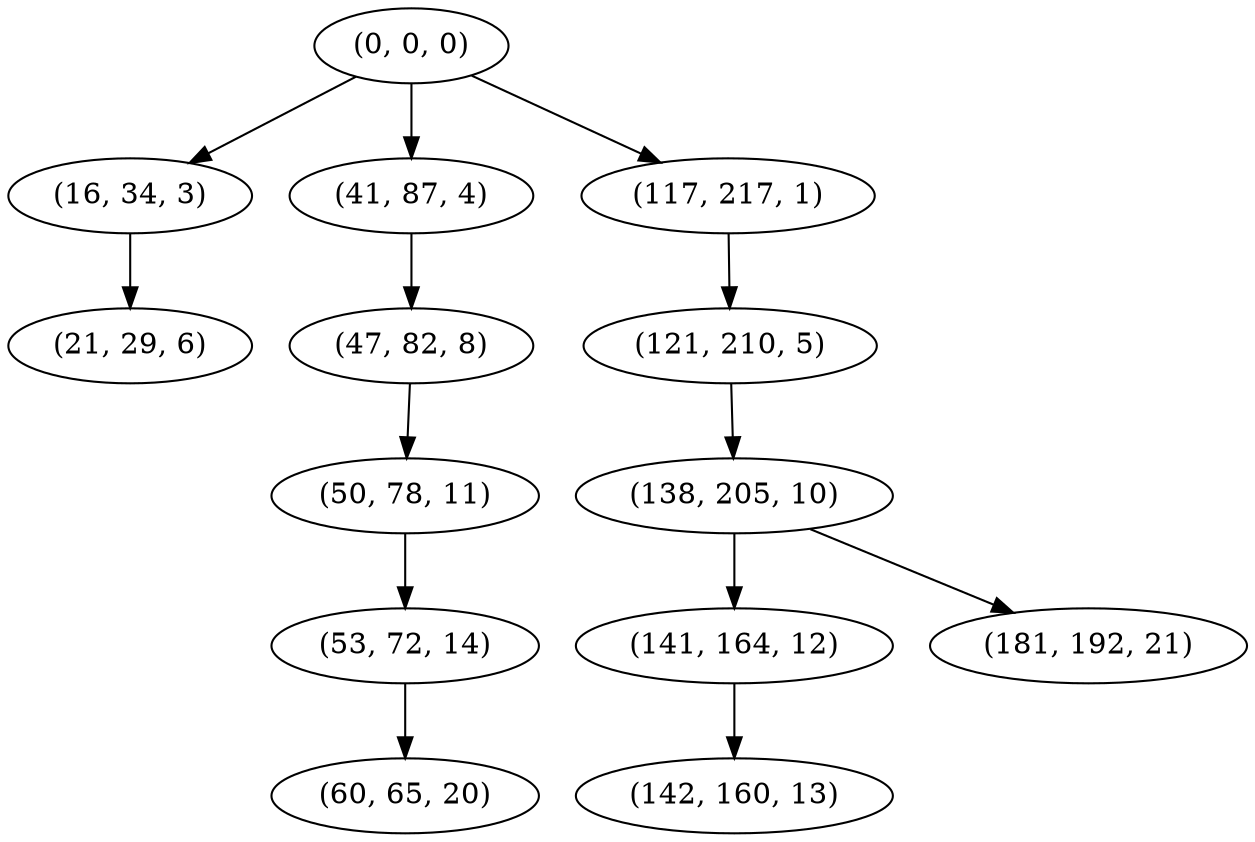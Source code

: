 digraph tree {
    "(0, 0, 0)";
    "(16, 34, 3)";
    "(21, 29, 6)";
    "(41, 87, 4)";
    "(47, 82, 8)";
    "(50, 78, 11)";
    "(53, 72, 14)";
    "(60, 65, 20)";
    "(117, 217, 1)";
    "(121, 210, 5)";
    "(138, 205, 10)";
    "(141, 164, 12)";
    "(142, 160, 13)";
    "(181, 192, 21)";
    "(0, 0, 0)" -> "(16, 34, 3)";
    "(0, 0, 0)" -> "(41, 87, 4)";
    "(0, 0, 0)" -> "(117, 217, 1)";
    "(16, 34, 3)" -> "(21, 29, 6)";
    "(41, 87, 4)" -> "(47, 82, 8)";
    "(47, 82, 8)" -> "(50, 78, 11)";
    "(50, 78, 11)" -> "(53, 72, 14)";
    "(53, 72, 14)" -> "(60, 65, 20)";
    "(117, 217, 1)" -> "(121, 210, 5)";
    "(121, 210, 5)" -> "(138, 205, 10)";
    "(138, 205, 10)" -> "(141, 164, 12)";
    "(138, 205, 10)" -> "(181, 192, 21)";
    "(141, 164, 12)" -> "(142, 160, 13)";
}
